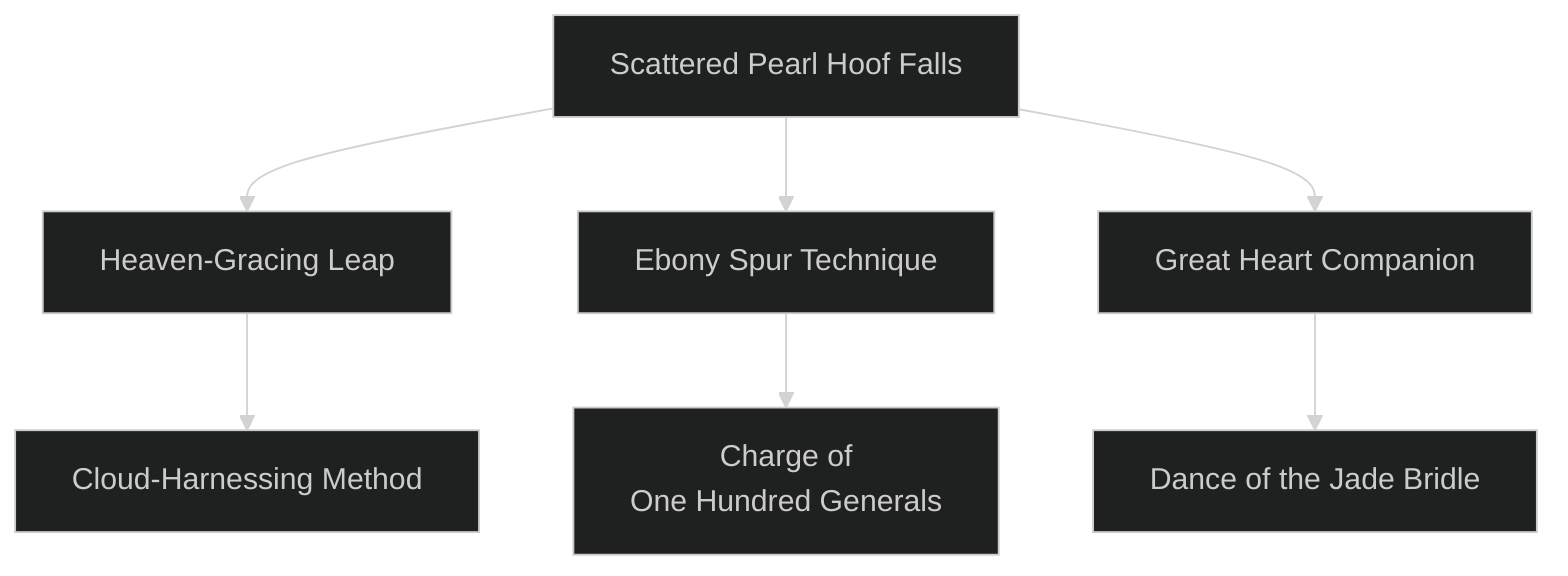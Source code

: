 ---
config:
  theme: dark
---
flowchart TD

    scattered_pearl_hoof_falls[Scattered Pearl Hoof Falls]
    click scattered_pearl_hoof_falls callback "
        Scattered Pearl Hoof Falls<br>
        <br>
        Cost: 1 mote
        Duration: One turn
        Type: Reflexive
        Minimum Ride: 2
        Minimum Essence: 1
        Prerequisite Charms: None
        The hoofbeats of a steed whose rider employs this
        Charm strike the ground as quickly and lightly as pearls
        falling from a broken necklace. The mount's speed for the
        turn is increased by the rider's Ride Ability in yards.
        Additionally, the rider receives two additional dice for
        Ride checks, as his Essence-enhanced steed handles obstacles
        with ease. These bonus dice do not raise the Ride
        Ability for purposes of attacking while mounted.
        Animal
        <table>
            <tr>
                <th>Animal</th>
                <th>Average Movement in Yards Per Turn</th>
            </tr>
            <tr>
                <td>Horse</td>
                <td>60</td>
            </tr>
            <tr>
                <td>Donkey</td>
                <td>50</td>
            </tr>
            <tr>
                <td>Elephant</td>
                <td>35</td>
            </tr>
            <tr>
                <td>Ox</td>
                <td>25</td>
            </tr>
        </table>
        "

    heaven_gracing_leap[Heaven-Gracing Leap]
    scattered_pearl_hoof_falls --> heaven_gracing_leap
    click heaven_gracing_leap callback "
        Heaven-Gracing Leap<br>
        <br>
        Cost: 3 motes<br>
        Duration: Instant<br>
        Type: Reflexive<br>
        Minimum Ride: 3<br>
        Minimum Essence: 2<br>
        Prerequisite Charms: Scattered Pearl Hoof Falls<br>
        <br>
        With the aid of this Charm, a rider and steed pair can
        clear prodigious distances with a single jump, safely landing
        leaps that seemed if not impossible, then certainly unwise.
        With room to run, two successes on a Charisma + Ride roll
        will let the mount safely jump one half its movement for the
        turn when jumping for distance. Standing jump, or jumping
        vertically, either up or down, will modify both distance and
        difficulty at the Storyteller's discretion.
        "

    cloud_harnessing_method[Cloud-Harnessing Method]
    heaven_gracing_leap --> cloud_harnessing_method
    click cloud_harnessing_method callback "
        Cloud-Harnessing Method<br>
        <br>
        Cost: 4 motes<br>
        Duration: One turn<br>
        Type: Reflexive<br>
        Minimum Ride: 5<br>
        Minimum Essence: 3<br>
        Prerequisite Charms: Heaven-Gracing Leap<br>
        <br>
        A mount emboldened with this Charm does not
        actually take to the skies, but its feet barely brush the
        ground. So quickly does the beast move that it is capable
        of running over water, deep snow, loose sand or sharp,
        scree-covered slopes without the slightest difficulty. Rapid
        ascent and descent are also made trivially easy and may be
        done at the mount's full speed. A successful Dexterity +
        Ride roll is necessary to invoke the Charm. The mount's
        movement rate for the turn is doubled, and no environmental
        Ride check penalties apply. Both mount and rider
        will still take damage from harmful local environments,
        such as riding over a pool of lava.
        "

    ebony_spur_technique[Ebony Spur Technique]
    scattered_pearl_hoof_falls --> ebony_spur_technique
    click ebony_spur_technique callback "
        Ebony Spur Technique<br>
        <br>
        Cost: 1 mote per two damage dice<br>
        Duration: Instant<br>
        Type: Supplemental<br>
        Minimum Ride: 3<br>
        Minimum Essence: 2<br>
        Prerequisite Charms: Scattered Pearl Hoof Falls<br>
        <br>
        The simple advantages of height and mobility enjoyed
        by a mounted swordsman wreak havoc on the
        battlefield. Exalted cavalry are even more terrifying, translating
        their mounts' great speed and strength into carnage
        in the opposing ranks. With a successful Dexterity + Ride
        roll, the Dragon-Blooded rider can add up to his Ride skill
        in extra damage dice to hand-to-hand attacks. Archery
        and Thrown attacks are not affected by this Charm. This
        Charm can explicitly be included in Combos with Charms
        of other Abilities.
        "

    charge_of_one_hundred_generals[Charge of<br>One Hundred Generals]
    ebony_spur_technique --> charge_of_one_hundred_generals
    click charge_of_one_hundred_generals callback "
        Charge of One Hundred Generals<br>
        <br>
        Cost: 1 mote per mount/rider pair, plus 1 Willpower<br>
        Duration: One charge<br>
        Type: Supplemental<br>
        Minimum Ride: 5<br>
        Minimum Essence: 2<br>
        Prerequisite Charms: Ebony Spur Technique<br>
        <br>
        Only the Exalted dare to stand and meet this deadly
        charge with any hope of success. The Dragon-Blooded
        rider gathers cavalry to her side, pays the Essence cost of 1
        mote per ally and mount (including herself and her steed)
        and forges the unit into a thunderous charge that moves
        across the field of battle as one. Where the charge hits
        enemy lines, pikes snap, shields crack and defenders fall
        while the charge rides through unscathed. Every member
        of the charge attacks on the leader's initiative, and the
        charge's attacks are resolved before any delayed attack
        actions on the part of the defenders. Any defender who
        suffers damage but is not knocked unconscious or killed
        must immediately make a Ride or Athletics check to avoid
        being dismounted or knocked down. Defenders who retain
        their lives and their feet may then attack normally. The
        Exalt must ride with the group, which cannot number
        more than 5 x the character's permanent Essence.
        "

    great_heart_companion[Great Heart Companion]
    scattered_pearl_hoof_falls --> great_heart_companion
    click great_heart_companion callback "
        Great Heart Companion<br>
        <br>
        Cost: 2 motes<br>
        Duration: One turn per success<br>
        Type: Reflexive<br>
        Minimum Ride: 3<br>
        Minimum Essence: 2<br>
        Prerequisite Charms: Scattered Pearl Hoof Falls<br>
        <br>
        The beasts typically chosen for mounts are (with the
        possible exception of the ass) generally considered to be
        brave, solid creatures. Still, even stout courage may not be
        enough when the mount comes face to face with the dangers
        a Dragon-Blood will invariably encounter fulfilling her duties
        as a Prince of the Earth. Using this Charm, an Exalt rider can
        bolster her mount's natural bravery with her Essence, spiritually
        blurring the line between rider and steed. The Exalt's
        player makes a Charisma + Ride roll; each success guarantees
        a turn during which the mount will not bolt or flee no matter
        the danger unless commanded to do so by her rider. The
        Dragon-Blood also does not need to devote an action to
        controlling the mount. No matter the provocation, the beast
        responds exactly as trained, without hesitation. Finally, during
        the Charm's duration, the rider cannot be removed from
        her steed's back while the Charm lasts by force or by accident.
        A failed or botched Ride check may result in the loss of
        actions, but the Exalt will remain on her mount's back unless
        she chooses to dismount - thereby ending the Charm.
        "

    dance_of_the_jade_bridle[Dance of the Jade Bridle]
    great_heart_companion --> dance_of_the_jade_bridle
    click dance_of_the_jade_bridle callback "
        Dance of the Jade Bridle<br>
        <br>
        Cost: 10 motes + 1 Willpower<br>
        Duration: Special<br>
        Type: Supplemental<br>
        Minimum Ride: 5<br>
        Minimum Essence: 3<br>
        Prerequisite Charms: Great Heart Companion<br>
        <br>
        The great beastmasters of the Dragon-Blooded do not
        restrict themselves to average mounts. Fierce bears, big-toothed
        cats and even river dragons have served as steeds to
        the Elemental Dragon of Wood's children. Such impressive
        creatures are never broken without an epic battle of will,
        magic and stamina, however. Activating this Charm allows
        the Dragon-Blood to distill what would be painstaking days or
        weeks of training into one tumultuous encounter. The Exalt's
        player rolls Charisma + Ride, while the intended mount
        resists with its Stamina + Willpower. The Storyteller sets the
        specifics of the task at his discretion, but expect an extended,
        difficult test and a few bruises or worse along the way.
        Breaking a flying creature such as a hybroc or a notoriously
        vicious one such as a tyrant lizard in this manner carries the
        very real possibility of a messy end. Nevertheless, once the test
        is won, the creature is immediately compliant and trainable
        (by the Dragon-Blood at least). A final note — this Charm
        does not protect the rider from a beast who rebels after a period
        of mistreatment. Such fierce-natured beasts may fight to the
        death rather than submit again to a cruel master.
        "